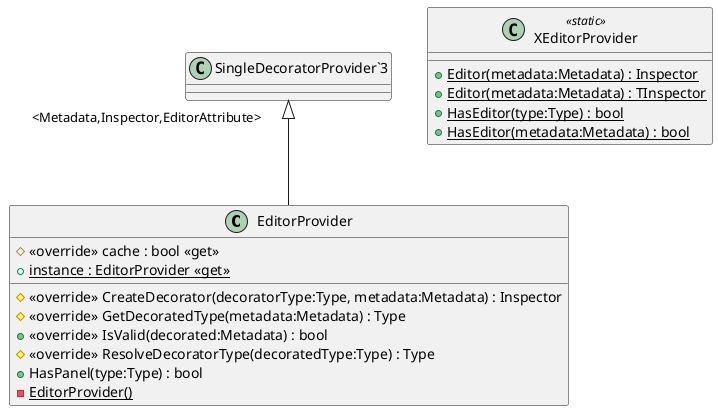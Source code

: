 @startuml
class EditorProvider {
    # <<override>> cache : bool <<get>>
    # <<override>> CreateDecorator(decoratorType:Type, metadata:Metadata) : Inspector
    # <<override>> GetDecoratedType(metadata:Metadata) : Type
    + <<override>> IsValid(decorated:Metadata) : bool
    # <<override>> ResolveDecoratorType(decoratedType:Type) : Type
    + HasPanel(type:Type) : bool
    {static} - EditorProvider()
    + {static} instance : EditorProvider <<get>>
}
class XEditorProvider <<static>> {
    + {static} Editor(metadata:Metadata) : Inspector
    + {static} Editor(metadata:Metadata) : TInspector
    + {static} HasEditor(type:Type) : bool
    + {static} HasEditor(metadata:Metadata) : bool
}
"SingleDecoratorProvider`3" "<Metadata,Inspector,EditorAttribute>" <|-- EditorProvider
@enduml
